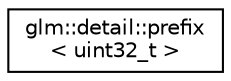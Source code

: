 digraph "Graphical Class Hierarchy"
{
  edge [fontname="Helvetica",fontsize="10",labelfontname="Helvetica",labelfontsize="10"];
  node [fontname="Helvetica",fontsize="10",shape=record];
  rankdir="LR";
  Node1 [label="glm::detail::prefix\l\< uint32_t \>",height=0.2,width=0.4,color="black", fillcolor="white", style="filled",URL="$structglm_1_1detail_1_1prefix_3_01uint32__t_01_4.html"];
}
